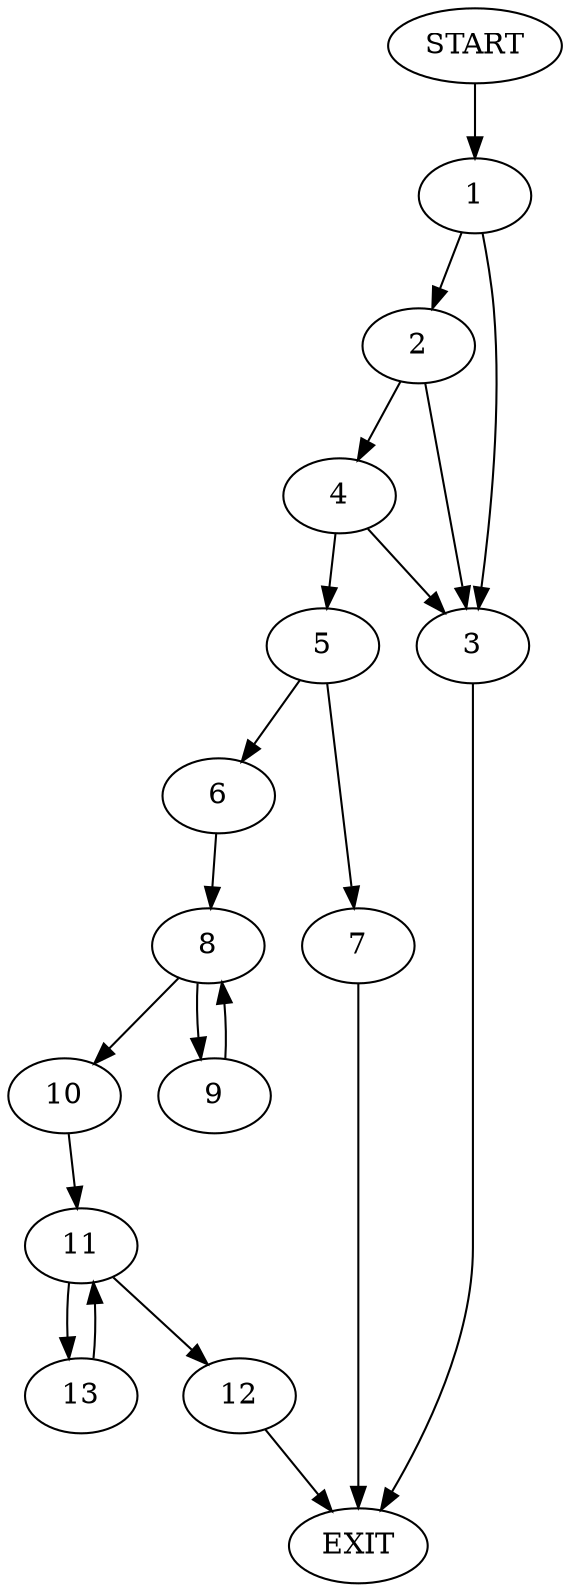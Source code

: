digraph {
0 [label="START"]
14 [label="EXIT"]
0 -> 1
1 -> 2
1 -> 3
3 -> 14
2 -> 4
2 -> 3
4 -> 5
4 -> 3
5 -> 6
5 -> 7
6 -> 8
7 -> 14
8 -> 9
8 -> 10
9 -> 8
10 -> 11
11 -> 12
11 -> 13
13 -> 11
12 -> 14
}
